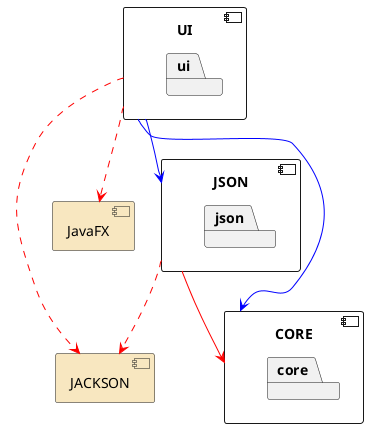 @startuml
skinparam componentStyle uml2
component CORE {
   package "core" {
   }
}
component JSON {
   package "json" {
   }
}
component UI {
   package "ui" {
   }
}

component [JACKSON] #Strategy
component [JavaFX] #Strategy

UI -[#blue]-> CORE
UI -[#blue]-> JSON
JSON -[#red]-> CORE

UI .[#red].> [JavaFX]
UI .[#red].> [JACKSON]
JSON .[#red].> [JACKSON]


@enduml